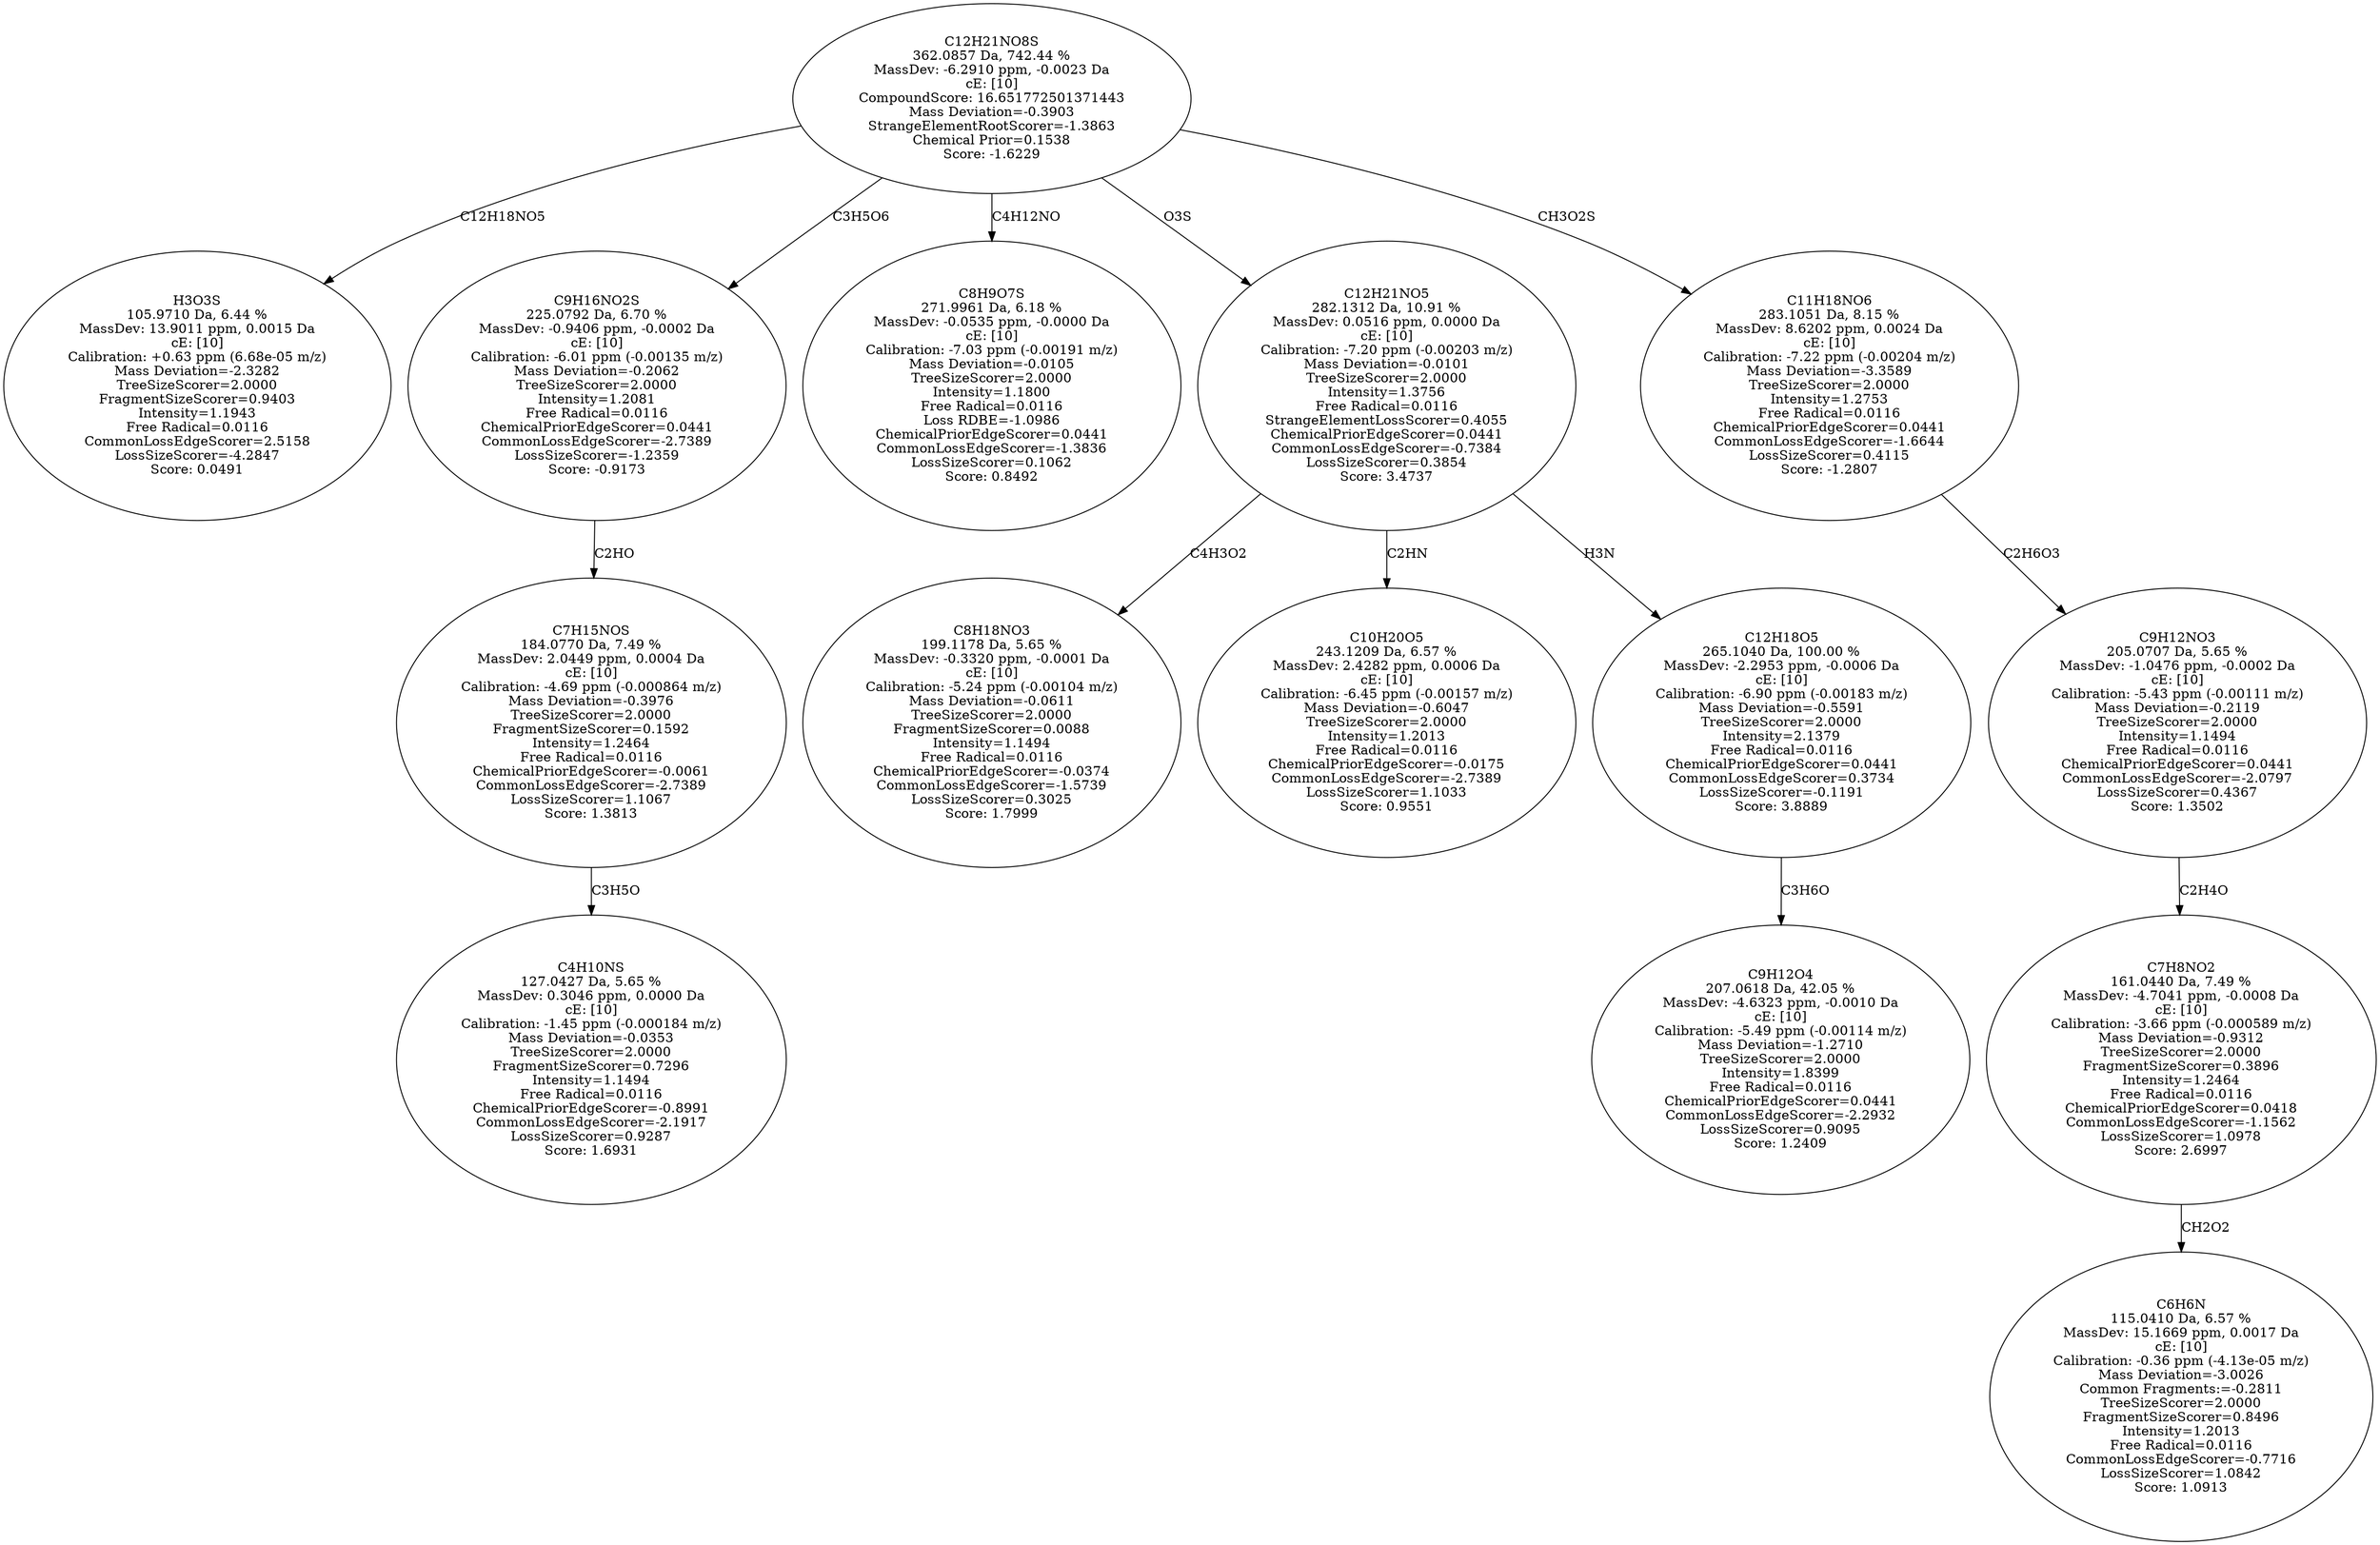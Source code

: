 strict digraph {
v1 [label="H3O3S\n105.9710 Da, 6.44 %\nMassDev: 13.9011 ppm, 0.0015 Da\ncE: [10]\nCalibration: +0.63 ppm (6.68e-05 m/z)\nMass Deviation=-2.3282\nTreeSizeScorer=2.0000\nFragmentSizeScorer=0.9403\nIntensity=1.1943\nFree Radical=0.0116\nCommonLossEdgeScorer=2.5158\nLossSizeScorer=-4.2847\nScore: 0.0491"];
v2 [label="C4H10NS\n127.0427 Da, 5.65 %\nMassDev: 0.3046 ppm, 0.0000 Da\ncE: [10]\nCalibration: -1.45 ppm (-0.000184 m/z)\nMass Deviation=-0.0353\nTreeSizeScorer=2.0000\nFragmentSizeScorer=0.7296\nIntensity=1.1494\nFree Radical=0.0116\nChemicalPriorEdgeScorer=-0.8991\nCommonLossEdgeScorer=-2.1917\nLossSizeScorer=0.9287\nScore: 1.6931"];
v3 [label="C7H15NOS\n184.0770 Da, 7.49 %\nMassDev: 2.0449 ppm, 0.0004 Da\ncE: [10]\nCalibration: -4.69 ppm (-0.000864 m/z)\nMass Deviation=-0.3976\nTreeSizeScorer=2.0000\nFragmentSizeScorer=0.1592\nIntensity=1.2464\nFree Radical=0.0116\nChemicalPriorEdgeScorer=-0.0061\nCommonLossEdgeScorer=-2.7389\nLossSizeScorer=1.1067\nScore: 1.3813"];
v4 [label="C9H16NO2S\n225.0792 Da, 6.70 %\nMassDev: -0.9406 ppm, -0.0002 Da\ncE: [10]\nCalibration: -6.01 ppm (-0.00135 m/z)\nMass Deviation=-0.2062\nTreeSizeScorer=2.0000\nIntensity=1.2081\nFree Radical=0.0116\nChemicalPriorEdgeScorer=0.0441\nCommonLossEdgeScorer=-2.7389\nLossSizeScorer=-1.2359\nScore: -0.9173"];
v5 [label="C8H9O7S\n271.9961 Da, 6.18 %\nMassDev: -0.0535 ppm, -0.0000 Da\ncE: [10]\nCalibration: -7.03 ppm (-0.00191 m/z)\nMass Deviation=-0.0105\nTreeSizeScorer=2.0000\nIntensity=1.1800\nFree Radical=0.0116\nLoss RDBE=-1.0986\nChemicalPriorEdgeScorer=0.0441\nCommonLossEdgeScorer=-1.3836\nLossSizeScorer=0.1062\nScore: 0.8492"];
v6 [label="C8H18NO3\n199.1178 Da, 5.65 %\nMassDev: -0.3320 ppm, -0.0001 Da\ncE: [10]\nCalibration: -5.24 ppm (-0.00104 m/z)\nMass Deviation=-0.0611\nTreeSizeScorer=2.0000\nFragmentSizeScorer=0.0088\nIntensity=1.1494\nFree Radical=0.0116\nChemicalPriorEdgeScorer=-0.0374\nCommonLossEdgeScorer=-1.5739\nLossSizeScorer=0.3025\nScore: 1.7999"];
v7 [label="C10H20O5\n243.1209 Da, 6.57 %\nMassDev: 2.4282 ppm, 0.0006 Da\ncE: [10]\nCalibration: -6.45 ppm (-0.00157 m/z)\nMass Deviation=-0.6047\nTreeSizeScorer=2.0000\nIntensity=1.2013\nFree Radical=0.0116\nChemicalPriorEdgeScorer=-0.0175\nCommonLossEdgeScorer=-2.7389\nLossSizeScorer=1.1033\nScore: 0.9551"];
v8 [label="C9H12O4\n207.0618 Da, 42.05 %\nMassDev: -4.6323 ppm, -0.0010 Da\ncE: [10]\nCalibration: -5.49 ppm (-0.00114 m/z)\nMass Deviation=-1.2710\nTreeSizeScorer=2.0000\nIntensity=1.8399\nFree Radical=0.0116\nChemicalPriorEdgeScorer=0.0441\nCommonLossEdgeScorer=-2.2932\nLossSizeScorer=0.9095\nScore: 1.2409"];
v9 [label="C12H18O5\n265.1040 Da, 100.00 %\nMassDev: -2.2953 ppm, -0.0006 Da\ncE: [10]\nCalibration: -6.90 ppm (-0.00183 m/z)\nMass Deviation=-0.5591\nTreeSizeScorer=2.0000\nIntensity=2.1379\nFree Radical=0.0116\nChemicalPriorEdgeScorer=0.0441\nCommonLossEdgeScorer=0.3734\nLossSizeScorer=-0.1191\nScore: 3.8889"];
v10 [label="C12H21NO5\n282.1312 Da, 10.91 %\nMassDev: 0.0516 ppm, 0.0000 Da\ncE: [10]\nCalibration: -7.20 ppm (-0.00203 m/z)\nMass Deviation=-0.0101\nTreeSizeScorer=2.0000\nIntensity=1.3756\nFree Radical=0.0116\nStrangeElementLossScorer=0.4055\nChemicalPriorEdgeScorer=0.0441\nCommonLossEdgeScorer=-0.7384\nLossSizeScorer=0.3854\nScore: 3.4737"];
v11 [label="C6H6N\n115.0410 Da, 6.57 %\nMassDev: 15.1669 ppm, 0.0017 Da\ncE: [10]\nCalibration: -0.36 ppm (-4.13e-05 m/z)\nMass Deviation=-3.0026\nCommon Fragments:=-0.2811\nTreeSizeScorer=2.0000\nFragmentSizeScorer=0.8496\nIntensity=1.2013\nFree Radical=0.0116\nCommonLossEdgeScorer=-0.7716\nLossSizeScorer=1.0842\nScore: 1.0913"];
v12 [label="C7H8NO2\n161.0440 Da, 7.49 %\nMassDev: -4.7041 ppm, -0.0008 Da\ncE: [10]\nCalibration: -3.66 ppm (-0.000589 m/z)\nMass Deviation=-0.9312\nTreeSizeScorer=2.0000\nFragmentSizeScorer=0.3896\nIntensity=1.2464\nFree Radical=0.0116\nChemicalPriorEdgeScorer=0.0418\nCommonLossEdgeScorer=-1.1562\nLossSizeScorer=1.0978\nScore: 2.6997"];
v13 [label="C9H12NO3\n205.0707 Da, 5.65 %\nMassDev: -1.0476 ppm, -0.0002 Da\ncE: [10]\nCalibration: -5.43 ppm (-0.00111 m/z)\nMass Deviation=-0.2119\nTreeSizeScorer=2.0000\nIntensity=1.1494\nFree Radical=0.0116\nChemicalPriorEdgeScorer=0.0441\nCommonLossEdgeScorer=-2.0797\nLossSizeScorer=0.4367\nScore: 1.3502"];
v14 [label="C11H18NO6\n283.1051 Da, 8.15 %\nMassDev: 8.6202 ppm, 0.0024 Da\ncE: [10]\nCalibration: -7.22 ppm (-0.00204 m/z)\nMass Deviation=-3.3589\nTreeSizeScorer=2.0000\nIntensity=1.2753\nFree Radical=0.0116\nChemicalPriorEdgeScorer=0.0441\nCommonLossEdgeScorer=-1.6644\nLossSizeScorer=0.4115\nScore: -1.2807"];
v15 [label="C12H21NO8S\n362.0857 Da, 742.44 %\nMassDev: -6.2910 ppm, -0.0023 Da\ncE: [10]\nCompoundScore: 16.651772501371443\nMass Deviation=-0.3903\nStrangeElementRootScorer=-1.3863\nChemical Prior=0.1538\nScore: -1.6229"];
v15 -> v1 [label="C12H18NO5"];
v3 -> v2 [label="C3H5O"];
v4 -> v3 [label="C2HO"];
v15 -> v4 [label="C3H5O6"];
v15 -> v5 [label="C4H12NO"];
v10 -> v6 [label="C4H3O2"];
v10 -> v7 [label="C2HN"];
v9 -> v8 [label="C3H6O"];
v10 -> v9 [label="H3N"];
v15 -> v10 [label="O3S"];
v12 -> v11 [label="CH2O2"];
v13 -> v12 [label="C2H4O"];
v14 -> v13 [label="C2H6O3"];
v15 -> v14 [label="CH3O2S"];
}